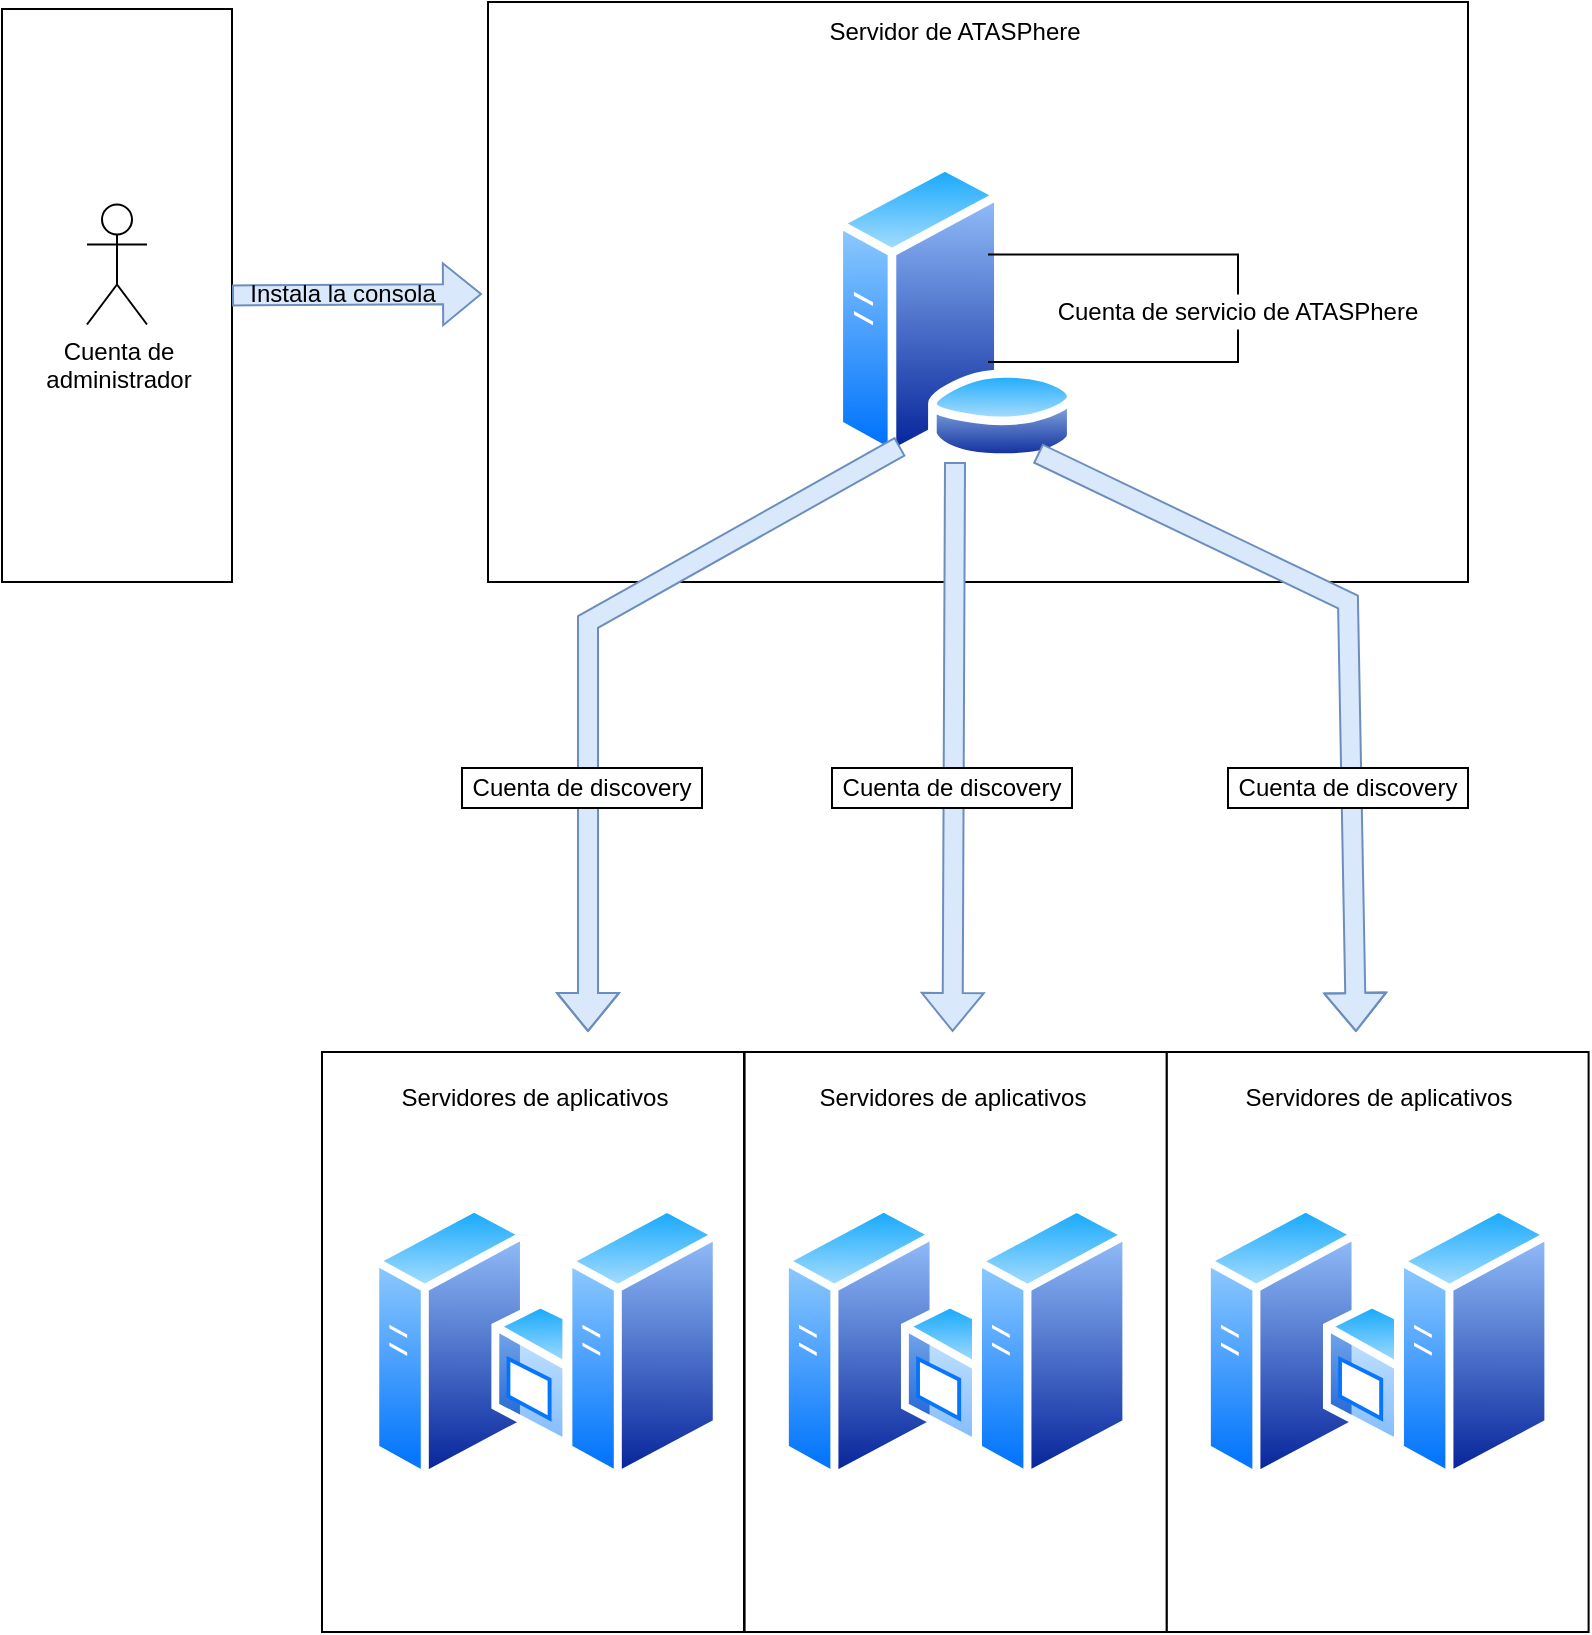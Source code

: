<mxfile version="20.5.1" type="github">
  <diagram id="BxzTuwJtxqZZOc9ogKel" name="Página-1">
    <mxGraphModel dx="690" dy="367" grid="1" gridSize="10" guides="1" tooltips="1" connect="1" arrows="1" fold="1" page="1" pageScale="1" pageWidth="827" pageHeight="1169" math="0" shadow="0">
      <root>
        <mxCell id="0" />
        <mxCell id="1" parent="0" />
        <mxCell id="h-OGEQpT-7zyt1_cHClO-33" value="" style="rounded=0;whiteSpace=wrap;html=1;fillColor=default;" vertex="1" parent="1">
          <mxGeometry x="30" y="180.5" width="115" height="286.5" as="geometry" />
        </mxCell>
        <mxCell id="h-OGEQpT-7zyt1_cHClO-20" value="" style="rounded=0;whiteSpace=wrap;html=1;" vertex="1" parent="1">
          <mxGeometry x="612.3" y="702" width="211" height="290" as="geometry" />
        </mxCell>
        <mxCell id="h-OGEQpT-7zyt1_cHClO-19" value="" style="rounded=0;whiteSpace=wrap;html=1;" vertex="1" parent="1">
          <mxGeometry x="401.3" y="702" width="211" height="290" as="geometry" />
        </mxCell>
        <mxCell id="h-OGEQpT-7zyt1_cHClO-11" value="" style="rounded=0;whiteSpace=wrap;html=1;" vertex="1" parent="1">
          <mxGeometry x="190" y="702" width="211" height="290" as="geometry" />
        </mxCell>
        <mxCell id="h-OGEQpT-7zyt1_cHClO-9" value="" style="rounded=0;whiteSpace=wrap;html=1;" vertex="1" parent="1">
          <mxGeometry x="273" y="177" width="490" height="290" as="geometry" />
        </mxCell>
        <mxCell id="h-OGEQpT-7zyt1_cHClO-3" value="" style="aspect=fixed;perimeter=ellipsePerimeter;html=1;align=center;shadow=0;dashed=0;spacingTop=3;image;image=img/lib/active_directory/generic_server.svg;" vertex="1" parent="1">
          <mxGeometry x="419.4" y="777" width="78.4" height="140" as="geometry" />
        </mxCell>
        <mxCell id="h-OGEQpT-7zyt1_cHClO-4" value="" style="aspect=fixed;perimeter=ellipsePerimeter;html=1;align=center;shadow=0;dashed=0;spacingTop=3;image;image=img/lib/active_directory/windows_server.svg;" vertex="1" parent="1">
          <mxGeometry x="479.4" y="777" width="114.8" height="140" as="geometry" />
        </mxCell>
        <mxCell id="h-OGEQpT-7zyt1_cHClO-5" value="" style="aspect=fixed;perimeter=ellipsePerimeter;html=1;align=center;shadow=0;dashed=0;spacingTop=3;image;image=img/lib/active_directory/generic_server.svg;" vertex="1" parent="1">
          <mxGeometry x="630.4" y="777" width="78.4" height="140" as="geometry" />
        </mxCell>
        <mxCell id="h-OGEQpT-7zyt1_cHClO-6" value="" style="aspect=fixed;perimeter=ellipsePerimeter;html=1;align=center;shadow=0;dashed=0;spacingTop=3;image;image=img/lib/active_directory/windows_server.svg;" vertex="1" parent="1">
          <mxGeometry x="690.4" y="777" width="114.8" height="140" as="geometry" />
        </mxCell>
        <mxCell id="h-OGEQpT-7zyt1_cHClO-10" value="" style="aspect=fixed;perimeter=ellipsePerimeter;html=1;align=center;shadow=0;dashed=0;spacingTop=3;image;image=img/lib/active_directory/database_server.svg;" vertex="1" parent="1">
          <mxGeometry x="445" y="257" width="123" height="150" as="geometry" />
        </mxCell>
        <mxCell id="h-OGEQpT-7zyt1_cHClO-12" value="" style="aspect=fixed;perimeter=ellipsePerimeter;html=1;align=center;shadow=0;dashed=0;spacingTop=3;image;image=img/lib/active_directory/generic_server.svg;" vertex="1" parent="1">
          <mxGeometry x="214.6" y="777" width="78.4" height="140" as="geometry" />
        </mxCell>
        <mxCell id="h-OGEQpT-7zyt1_cHClO-13" value="" style="aspect=fixed;perimeter=ellipsePerimeter;html=1;align=center;shadow=0;dashed=0;spacingTop=3;image;image=img/lib/active_directory/windows_server.svg;" vertex="1" parent="1">
          <mxGeometry x="274.6" y="777" width="114.8" height="140" as="geometry" />
        </mxCell>
        <mxCell id="h-OGEQpT-7zyt1_cHClO-16" value="Servidor de ATASPhere" style="rounded=0;whiteSpace=wrap;html=1;strokeColor=none;fillColor=none;" vertex="1" parent="1">
          <mxGeometry x="341.2" y="187" width="331.2" height="10" as="geometry" />
        </mxCell>
        <mxCell id="h-OGEQpT-7zyt1_cHClO-17" value="" style="shape=flexArrow;endArrow=classic;html=1;rounded=0;fillColor=#dae8fc;strokeColor=#6c8ebf;exitX=0.5;exitY=1;exitDx=0;exitDy=0;" edge="1" parent="1" source="h-OGEQpT-7zyt1_cHClO-10">
          <mxGeometry width="50" height="50" relative="1" as="geometry">
            <mxPoint x="505.29" y="547" as="sourcePoint" />
            <mxPoint x="505.29" y="692" as="targetPoint" />
          </mxGeometry>
        </mxCell>
        <mxCell id="h-OGEQpT-7zyt1_cHClO-18" value="" style="shape=flexArrow;endArrow=classic;html=1;rounded=0;fillColor=#dae8fc;strokeColor=#6c8ebf;exitX=0.836;exitY=0.971;exitDx=0;exitDy=0;exitPerimeter=0;" edge="1" parent="1" source="h-OGEQpT-7zyt1_cHClO-10">
          <mxGeometry width="50" height="50" relative="1" as="geometry">
            <mxPoint x="706.98" y="547" as="sourcePoint" />
            <mxPoint x="706.98" y="692" as="targetPoint" />
            <Array as="points">
              <mxPoint x="703" y="477" />
            </Array>
          </mxGeometry>
        </mxCell>
        <mxCell id="h-OGEQpT-7zyt1_cHClO-8" value="" style="shape=flexArrow;endArrow=classic;html=1;rounded=0;fillColor=#dae8fc;strokeColor=#6c8ebf;exitX=0.25;exitY=1;exitDx=0;exitDy=0;" edge="1" parent="1" source="h-OGEQpT-7zyt1_cHClO-10">
          <mxGeometry width="50" height="50" relative="1" as="geometry">
            <mxPoint x="323" y="547" as="sourcePoint" />
            <mxPoint x="323" y="692" as="targetPoint" />
            <Array as="points">
              <mxPoint x="323" y="487" />
            </Array>
          </mxGeometry>
        </mxCell>
        <mxCell id="h-OGEQpT-7zyt1_cHClO-21" value="Cuenta de servicio de ATASPhere" style="rounded=0;whiteSpace=wrap;html=1;strokeColor=none;" vertex="1" parent="1">
          <mxGeometry x="553" y="323.25" width="190" height="17.5" as="geometry" />
        </mxCell>
        <mxCell id="h-OGEQpT-7zyt1_cHClO-26" value="" style="endArrow=none;html=1;rounded=0;entryX=0.5;entryY=1;entryDx=0;entryDy=0;" edge="1" parent="1" target="h-OGEQpT-7zyt1_cHClO-21">
          <mxGeometry width="50" height="50" relative="1" as="geometry">
            <mxPoint x="523" y="357" as="sourcePoint" />
            <mxPoint x="648" y="383.25" as="targetPoint" />
            <Array as="points">
              <mxPoint x="648" y="357" />
            </Array>
          </mxGeometry>
        </mxCell>
        <mxCell id="h-OGEQpT-7zyt1_cHClO-27" value="" style="endArrow=none;html=1;rounded=0;entryX=0.5;entryY=0;entryDx=0;entryDy=0;" edge="1" parent="1" target="h-OGEQpT-7zyt1_cHClO-21">
          <mxGeometry width="50" height="50" relative="1" as="geometry">
            <mxPoint x="523" y="303.25" as="sourcePoint" />
            <mxPoint x="648" y="287" as="targetPoint" />
            <Array as="points">
              <mxPoint x="648" y="303.25" />
            </Array>
          </mxGeometry>
        </mxCell>
        <mxCell id="h-OGEQpT-7zyt1_cHClO-28" value="Cuenta de &lt;br&gt;administrador" style="shape=umlActor;verticalLabelPosition=bottom;verticalAlign=top;html=1;outlineConnect=0;" vertex="1" parent="1">
          <mxGeometry x="72.5" y="278.25" width="30" height="60" as="geometry" />
        </mxCell>
        <mxCell id="h-OGEQpT-7zyt1_cHClO-35" value="Cuenta de discovery" style="rounded=0;whiteSpace=wrap;html=1;fillColor=default;" vertex="1" parent="1">
          <mxGeometry x="260" y="560" width="120" height="20" as="geometry" />
        </mxCell>
        <mxCell id="h-OGEQpT-7zyt1_cHClO-36" value="Cuenta de discovery" style="rounded=0;whiteSpace=wrap;html=1;fillColor=default;" vertex="1" parent="1">
          <mxGeometry x="445" y="560" width="120" height="20" as="geometry" />
        </mxCell>
        <mxCell id="h-OGEQpT-7zyt1_cHClO-37" value="Cuenta de discovery" style="rounded=0;whiteSpace=wrap;html=1;fillColor=default;" vertex="1" parent="1">
          <mxGeometry x="643" y="560" width="120" height="20" as="geometry" />
        </mxCell>
        <mxCell id="h-OGEQpT-7zyt1_cHClO-44" value="" style="shape=flexArrow;endArrow=classic;html=1;rounded=0;fillColor=#dae8fc;strokeColor=#6c8ebf;exitX=1;exitY=0.5;exitDx=0;exitDy=0;" edge="1" parent="1" source="h-OGEQpT-7zyt1_cHClO-33">
          <mxGeometry width="50" height="50" relative="1" as="geometry">
            <mxPoint x="179.997" y="323.248" as="sourcePoint" />
            <mxPoint x="270" y="323" as="targetPoint" />
            <Array as="points" />
          </mxGeometry>
        </mxCell>
        <mxCell id="h-OGEQpT-7zyt1_cHClO-45" value="Instala la consola" style="text;html=1;align=center;verticalAlign=middle;resizable=0;points=[];autosize=1;strokeColor=none;fillColor=none;" vertex="1" parent="1">
          <mxGeometry x="140" y="308.25" width="120" height="30" as="geometry" />
        </mxCell>
        <mxCell id="h-OGEQpT-7zyt1_cHClO-47" value="Servidores de aplicativos" style="text;html=1;align=center;verticalAlign=middle;resizable=0;points=[];autosize=1;strokeColor=none;fillColor=none;" vertex="1" parent="1">
          <mxGeometry x="215.5" y="710" width="160" height="30" as="geometry" />
        </mxCell>
        <mxCell id="h-OGEQpT-7zyt1_cHClO-48" value="Servidores de aplicativos" style="text;html=1;align=center;verticalAlign=middle;resizable=0;points=[];autosize=1;strokeColor=none;fillColor=none;" vertex="1" parent="1">
          <mxGeometry x="425" y="710" width="160" height="30" as="geometry" />
        </mxCell>
        <mxCell id="h-OGEQpT-7zyt1_cHClO-49" value="Servidores de aplicativos" style="text;html=1;align=center;verticalAlign=middle;resizable=0;points=[];autosize=1;strokeColor=none;fillColor=none;" vertex="1" parent="1">
          <mxGeometry x="637.8" y="710" width="160" height="30" as="geometry" />
        </mxCell>
      </root>
    </mxGraphModel>
  </diagram>
</mxfile>
